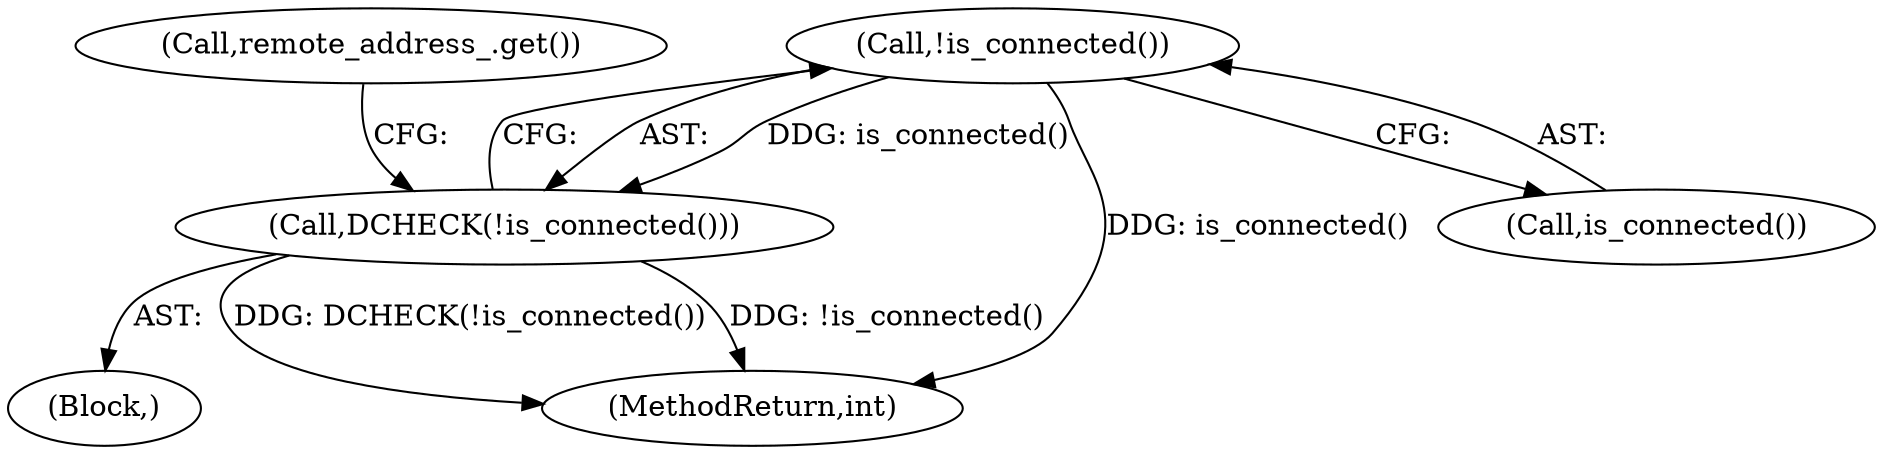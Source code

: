 digraph "0_Chrome_e68fafe04d29810cebe8d25554863b0cae4c1356_0@API" {
"1000106" [label="(Call,!is_connected())"];
"1000105" [label="(Call,DCHECK(!is_connected()))"];
"1000106" [label="(Call,!is_connected())"];
"1000102" [label="(Block,)"];
"1000107" [label="(Call,is_connected())"];
"1000201" [label="(MethodReturn,int)"];
"1000105" [label="(Call,DCHECK(!is_connected()))"];
"1000110" [label="(Call,remote_address_.get())"];
"1000106" -> "1000105"  [label="AST: "];
"1000106" -> "1000107"  [label="CFG: "];
"1000107" -> "1000106"  [label="AST: "];
"1000105" -> "1000106"  [label="CFG: "];
"1000106" -> "1000201"  [label="DDG: is_connected()"];
"1000106" -> "1000105"  [label="DDG: is_connected()"];
"1000105" -> "1000102"  [label="AST: "];
"1000110" -> "1000105"  [label="CFG: "];
"1000105" -> "1000201"  [label="DDG: DCHECK(!is_connected())"];
"1000105" -> "1000201"  [label="DDG: !is_connected()"];
}
